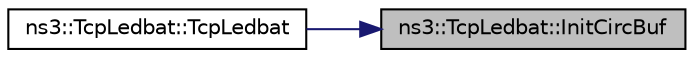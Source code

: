 digraph "ns3::TcpLedbat::InitCircBuf"
{
 // LATEX_PDF_SIZE
  edge [fontname="Helvetica",fontsize="10",labelfontname="Helvetica",labelfontsize="10"];
  node [fontname="Helvetica",fontsize="10",shape=record];
  rankdir="RL";
  Node1 [label="ns3::TcpLedbat::InitCircBuf",height=0.2,width=0.4,color="black", fillcolor="grey75", style="filled", fontcolor="black",tooltip="Initialise a new buffer."];
  Node1 -> Node2 [dir="back",color="midnightblue",fontsize="10",style="solid",fontname="Helvetica"];
  Node2 [label="ns3::TcpLedbat::TcpLedbat",height=0.2,width=0.4,color="black", fillcolor="white", style="filled",URL="$classns3_1_1_tcp_ledbat.html#a8ce24fa585b0a39bd74faec66d6ae3d8",tooltip="Create an unbound tcp socket."];
}
